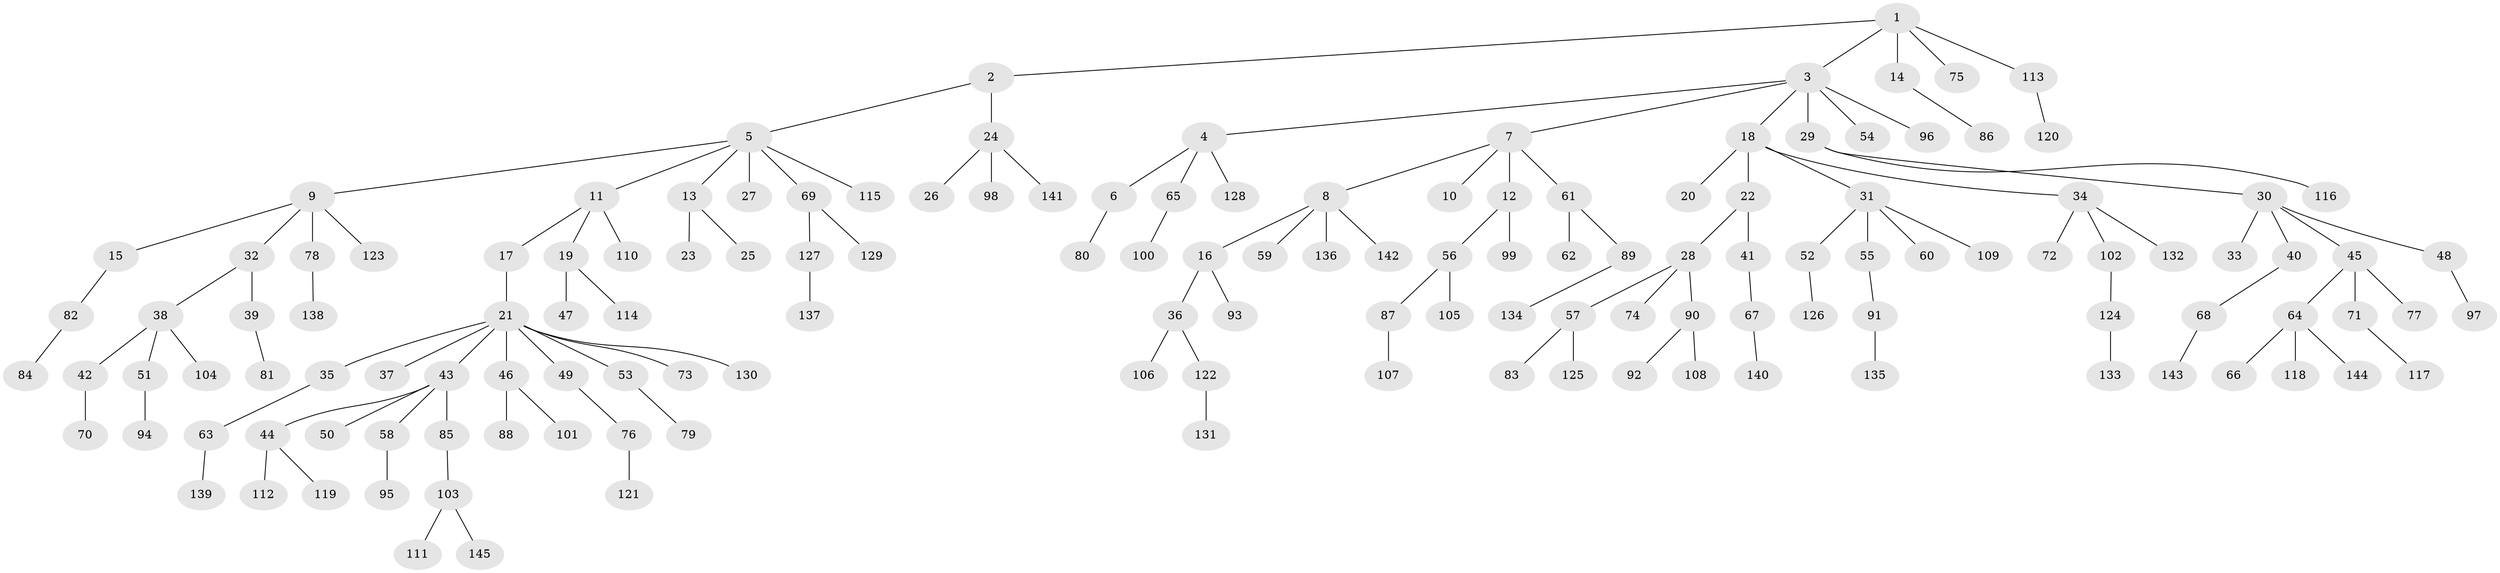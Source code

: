// Generated by graph-tools (version 1.1) at 2025/36/03/09/25 02:36:59]
// undirected, 145 vertices, 144 edges
graph export_dot {
graph [start="1"]
  node [color=gray90,style=filled];
  1;
  2;
  3;
  4;
  5;
  6;
  7;
  8;
  9;
  10;
  11;
  12;
  13;
  14;
  15;
  16;
  17;
  18;
  19;
  20;
  21;
  22;
  23;
  24;
  25;
  26;
  27;
  28;
  29;
  30;
  31;
  32;
  33;
  34;
  35;
  36;
  37;
  38;
  39;
  40;
  41;
  42;
  43;
  44;
  45;
  46;
  47;
  48;
  49;
  50;
  51;
  52;
  53;
  54;
  55;
  56;
  57;
  58;
  59;
  60;
  61;
  62;
  63;
  64;
  65;
  66;
  67;
  68;
  69;
  70;
  71;
  72;
  73;
  74;
  75;
  76;
  77;
  78;
  79;
  80;
  81;
  82;
  83;
  84;
  85;
  86;
  87;
  88;
  89;
  90;
  91;
  92;
  93;
  94;
  95;
  96;
  97;
  98;
  99;
  100;
  101;
  102;
  103;
  104;
  105;
  106;
  107;
  108;
  109;
  110;
  111;
  112;
  113;
  114;
  115;
  116;
  117;
  118;
  119;
  120;
  121;
  122;
  123;
  124;
  125;
  126;
  127;
  128;
  129;
  130;
  131;
  132;
  133;
  134;
  135;
  136;
  137;
  138;
  139;
  140;
  141;
  142;
  143;
  144;
  145;
  1 -- 2;
  1 -- 3;
  1 -- 14;
  1 -- 75;
  1 -- 113;
  2 -- 5;
  2 -- 24;
  3 -- 4;
  3 -- 7;
  3 -- 18;
  3 -- 29;
  3 -- 54;
  3 -- 96;
  4 -- 6;
  4 -- 65;
  4 -- 128;
  5 -- 9;
  5 -- 11;
  5 -- 13;
  5 -- 27;
  5 -- 69;
  5 -- 115;
  6 -- 80;
  7 -- 8;
  7 -- 10;
  7 -- 12;
  7 -- 61;
  8 -- 16;
  8 -- 59;
  8 -- 136;
  8 -- 142;
  9 -- 15;
  9 -- 32;
  9 -- 78;
  9 -- 123;
  11 -- 17;
  11 -- 19;
  11 -- 110;
  12 -- 56;
  12 -- 99;
  13 -- 23;
  13 -- 25;
  14 -- 86;
  15 -- 82;
  16 -- 36;
  16 -- 93;
  17 -- 21;
  18 -- 20;
  18 -- 22;
  18 -- 31;
  18 -- 34;
  19 -- 47;
  19 -- 114;
  21 -- 35;
  21 -- 37;
  21 -- 43;
  21 -- 46;
  21 -- 49;
  21 -- 53;
  21 -- 73;
  21 -- 130;
  22 -- 28;
  22 -- 41;
  24 -- 26;
  24 -- 98;
  24 -- 141;
  28 -- 57;
  28 -- 74;
  28 -- 90;
  29 -- 30;
  29 -- 116;
  30 -- 33;
  30 -- 40;
  30 -- 45;
  30 -- 48;
  31 -- 52;
  31 -- 55;
  31 -- 60;
  31 -- 109;
  32 -- 38;
  32 -- 39;
  34 -- 72;
  34 -- 102;
  34 -- 132;
  35 -- 63;
  36 -- 106;
  36 -- 122;
  38 -- 42;
  38 -- 51;
  38 -- 104;
  39 -- 81;
  40 -- 68;
  41 -- 67;
  42 -- 70;
  43 -- 44;
  43 -- 50;
  43 -- 58;
  43 -- 85;
  44 -- 112;
  44 -- 119;
  45 -- 64;
  45 -- 71;
  45 -- 77;
  46 -- 88;
  46 -- 101;
  48 -- 97;
  49 -- 76;
  51 -- 94;
  52 -- 126;
  53 -- 79;
  55 -- 91;
  56 -- 87;
  56 -- 105;
  57 -- 83;
  57 -- 125;
  58 -- 95;
  61 -- 62;
  61 -- 89;
  63 -- 139;
  64 -- 66;
  64 -- 118;
  64 -- 144;
  65 -- 100;
  67 -- 140;
  68 -- 143;
  69 -- 127;
  69 -- 129;
  71 -- 117;
  76 -- 121;
  78 -- 138;
  82 -- 84;
  85 -- 103;
  87 -- 107;
  89 -- 134;
  90 -- 92;
  90 -- 108;
  91 -- 135;
  102 -- 124;
  103 -- 111;
  103 -- 145;
  113 -- 120;
  122 -- 131;
  124 -- 133;
  127 -- 137;
}

